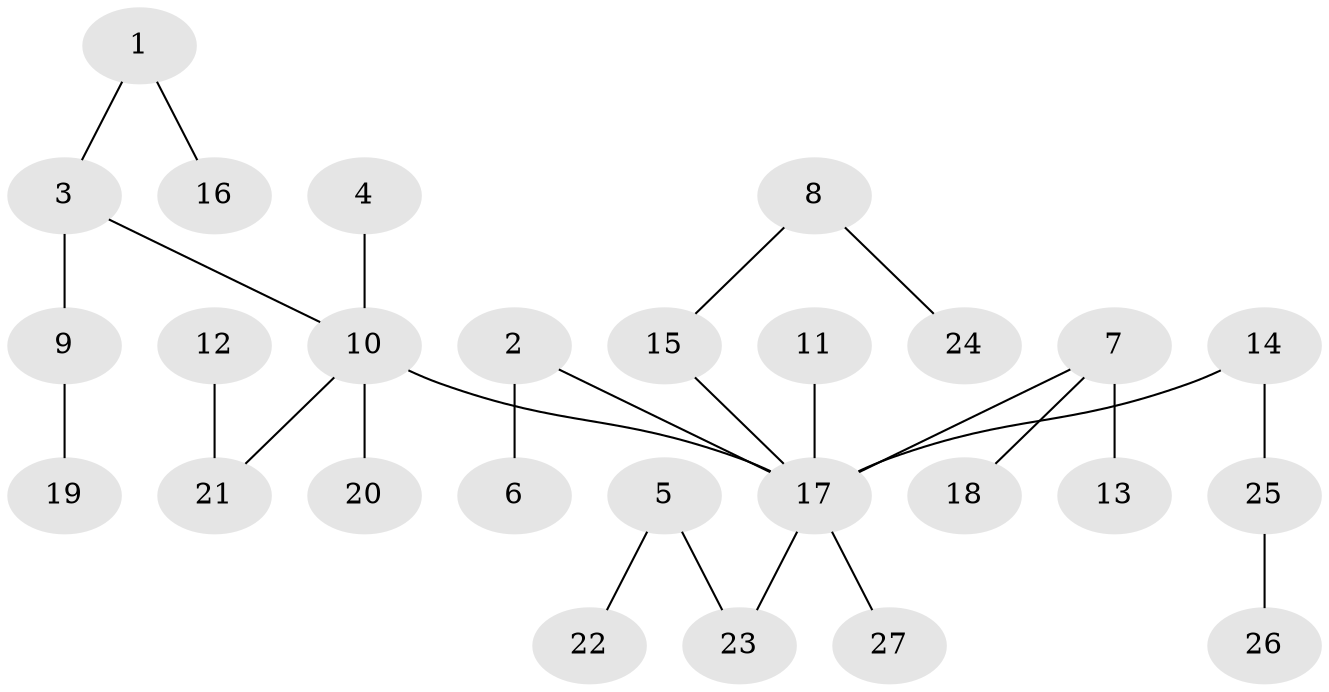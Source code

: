 // original degree distribution, {10: 0.011363636363636364, 3: 0.13636363636363635, 7: 0.011363636363636364, 5: 0.022727272727272728, 2: 0.3068181818181818, 4: 0.045454545454545456, 1: 0.4659090909090909}
// Generated by graph-tools (version 1.1) at 2025/37/03/04/25 23:37:15]
// undirected, 27 vertices, 26 edges
graph export_dot {
  node [color=gray90,style=filled];
  1;
  2;
  3;
  4;
  5;
  6;
  7;
  8;
  9;
  10;
  11;
  12;
  13;
  14;
  15;
  16;
  17;
  18;
  19;
  20;
  21;
  22;
  23;
  24;
  25;
  26;
  27;
  1 -- 3 [weight=1.0];
  1 -- 16 [weight=1.0];
  2 -- 6 [weight=1.0];
  2 -- 17 [weight=1.0];
  3 -- 9 [weight=1.0];
  3 -- 10 [weight=1.0];
  4 -- 10 [weight=1.0];
  5 -- 22 [weight=1.0];
  5 -- 23 [weight=1.0];
  7 -- 13 [weight=1.0];
  7 -- 17 [weight=1.0];
  7 -- 18 [weight=1.0];
  8 -- 15 [weight=1.0];
  8 -- 24 [weight=1.0];
  9 -- 19 [weight=1.0];
  10 -- 17 [weight=1.0];
  10 -- 20 [weight=1.0];
  10 -- 21 [weight=1.0];
  11 -- 17 [weight=1.0];
  12 -- 21 [weight=1.0];
  14 -- 17 [weight=1.0];
  14 -- 25 [weight=1.0];
  15 -- 17 [weight=1.0];
  17 -- 23 [weight=1.0];
  17 -- 27 [weight=1.0];
  25 -- 26 [weight=1.0];
}
